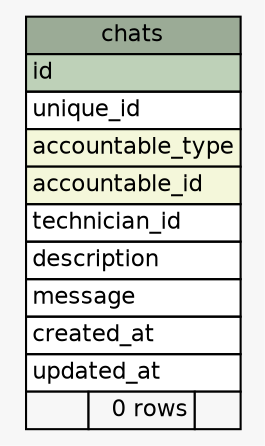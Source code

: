 // dot 2.40.1 on Linux 5.0.0-23-generic
// SchemaSpy rev 590
digraph "chats" {
  graph [
    rankdir="RL"
    bgcolor="#f7f7f7"
    nodesep="0.18"
    ranksep="0.46"
    fontname="Helvetica"
    fontsize="11"
  ];
  node [
    fontname="Helvetica"
    fontsize="11"
    shape="plaintext"
  ];
  edge [
    arrowsize="0.8"
  ];
  "chats" [
    label=<
    <TABLE BORDER="0" CELLBORDER="1" CELLSPACING="0" BGCOLOR="#ffffff">
      <TR><TD COLSPAN="3" BGCOLOR="#9bab96" ALIGN="CENTER">chats</TD></TR>
      <TR><TD PORT="id" COLSPAN="3" BGCOLOR="#bed1b8" ALIGN="LEFT">id</TD></TR>
      <TR><TD PORT="unique_id" COLSPAN="3" ALIGN="LEFT">unique_id</TD></TR>
      <TR><TD PORT="accountable_type" COLSPAN="3" BGCOLOR="#f4f7da" ALIGN="LEFT">accountable_type</TD></TR>
      <TR><TD PORT="accountable_id" COLSPAN="3" BGCOLOR="#f4f7da" ALIGN="LEFT">accountable_id</TD></TR>
      <TR><TD PORT="technician_id" COLSPAN="3" ALIGN="LEFT">technician_id</TD></TR>
      <TR><TD PORT="description" COLSPAN="3" ALIGN="LEFT">description</TD></TR>
      <TR><TD PORT="message" COLSPAN="3" ALIGN="LEFT">message</TD></TR>
      <TR><TD PORT="created_at" COLSPAN="3" ALIGN="LEFT">created_at</TD></TR>
      <TR><TD PORT="updated_at" COLSPAN="3" ALIGN="LEFT">updated_at</TD></TR>
      <TR><TD ALIGN="LEFT" BGCOLOR="#f7f7f7">  </TD><TD ALIGN="RIGHT" BGCOLOR="#f7f7f7">0 rows</TD><TD ALIGN="RIGHT" BGCOLOR="#f7f7f7">  </TD></TR>
    </TABLE>>
    URL="tables/chats.html"
    tooltip="chats"
  ];
}
